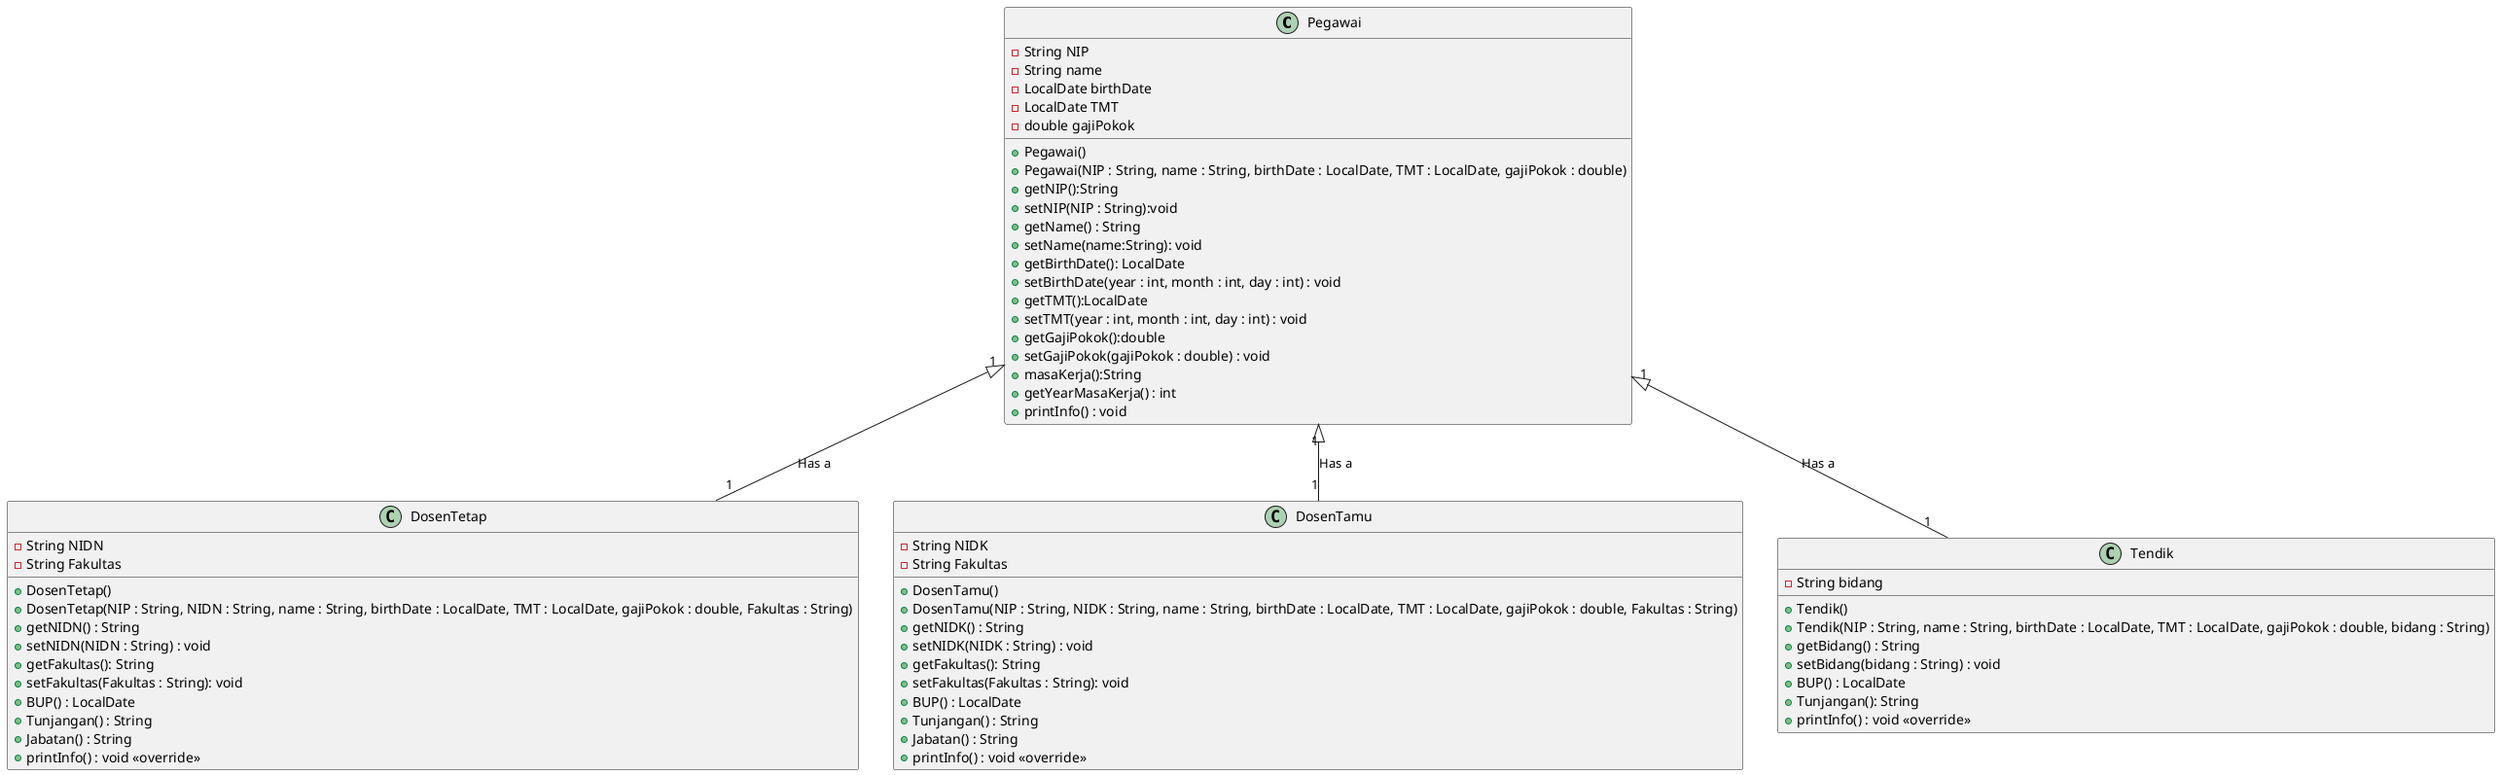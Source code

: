 @startuml ClassDiagram
class Pegawai{
    - String NIP
    - String name
    - LocalDate birthDate
    - LocalDate TMT
    - double gajiPokok
    + Pegawai()
    + Pegawai(NIP : String, name : String, birthDate : LocalDate, TMT : LocalDate, gajiPokok : double)
    + getNIP():String
    + setNIP(NIP : String):void
    + getName() : String
    + setName(name:String): void
    + getBirthDate(): LocalDate
    + setBirthDate(year : int, month : int, day : int) : void
    + getTMT():LocalDate
    + setTMT(year : int, month : int, day : int) : void
    + getGajiPokok():double
    + setGajiPokok(gajiPokok : double) : void
    + masaKerja():String
    + getYearMasaKerja() : int
    + printInfo() : void
}

class DosenTetap{
    - String NIDN
    - String Fakultas
    + DosenTetap()
    + DosenTetap(NIP : String, NIDN : String, name : String, birthDate : LocalDate, TMT : LocalDate, gajiPokok : double, Fakultas : String)
    + getNIDN() : String
    + setNIDN(NIDN : String) : void
    + getFakultas(): String
    + setFakultas(Fakultas : String): void
    + BUP() : LocalDate
    + Tunjangan() : String
    + Jabatan() : String
    + printInfo() : void <<override>>
}

class DosenTamu{
    - String NIDK
    - String Fakultas
    + DosenTamu()
    + DosenTamu(NIP : String, NIDK : String, name : String, birthDate : LocalDate, TMT : LocalDate, gajiPokok : double, Fakultas : String)
    + getNIDK() : String
    + setNIDK(NIDK : String) : void
    + getFakultas(): String
    + setFakultas(Fakultas : String): void
    + BUP() : LocalDate
    + Tunjangan() : String
    + Jabatan() : String
    + printInfo() : void <<override>>
}

class Tendik{
   - String bidang
   + Tendik()
   + Tendik(NIP : String, name : String, birthDate : LocalDate, TMT : LocalDate, gajiPokok : double, bidang : String)
   + getBidang() : String
   + setBidang(bidang : String) : void
   + BUP() : LocalDate
   + Tunjangan(): String
   + printInfo() : void <<override>>
}
Pegawai "1" <|-- "1" Tendik : Has a
Pegawai "1" <|-- "1" DosenTetap : Has a
Pegawai "1" <|-- "1" DosenTamu : Has a

@enduml